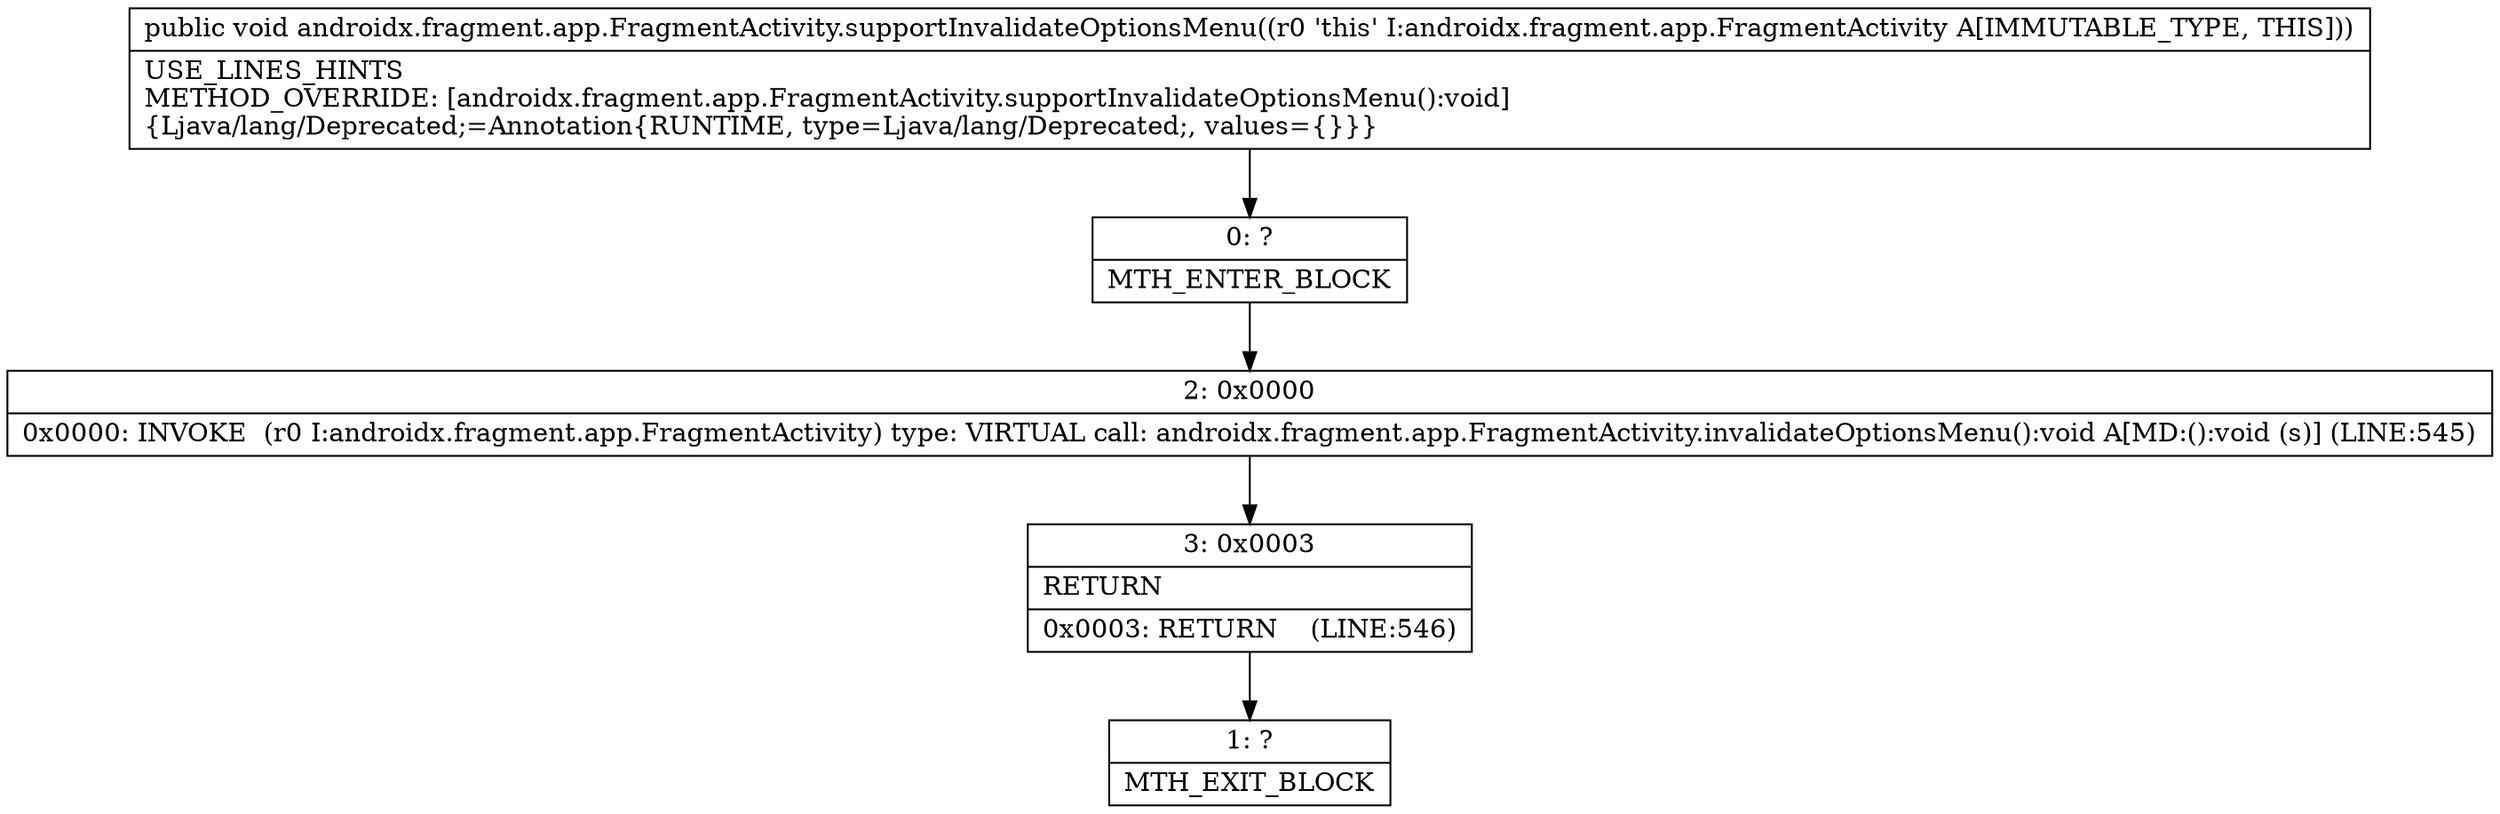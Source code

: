 digraph "CFG forandroidx.fragment.app.FragmentActivity.supportInvalidateOptionsMenu()V" {
Node_0 [shape=record,label="{0\:\ ?|MTH_ENTER_BLOCK\l}"];
Node_2 [shape=record,label="{2\:\ 0x0000|0x0000: INVOKE  (r0 I:androidx.fragment.app.FragmentActivity) type: VIRTUAL call: androidx.fragment.app.FragmentActivity.invalidateOptionsMenu():void A[MD:():void (s)] (LINE:545)\l}"];
Node_3 [shape=record,label="{3\:\ 0x0003|RETURN\l|0x0003: RETURN    (LINE:546)\l}"];
Node_1 [shape=record,label="{1\:\ ?|MTH_EXIT_BLOCK\l}"];
MethodNode[shape=record,label="{public void androidx.fragment.app.FragmentActivity.supportInvalidateOptionsMenu((r0 'this' I:androidx.fragment.app.FragmentActivity A[IMMUTABLE_TYPE, THIS]))  | USE_LINES_HINTS\lMETHOD_OVERRIDE: [androidx.fragment.app.FragmentActivity.supportInvalidateOptionsMenu():void]\l\{Ljava\/lang\/Deprecated;=Annotation\{RUNTIME, type=Ljava\/lang\/Deprecated;, values=\{\}\}\}\l}"];
MethodNode -> Node_0;Node_0 -> Node_2;
Node_2 -> Node_3;
Node_3 -> Node_1;
}

